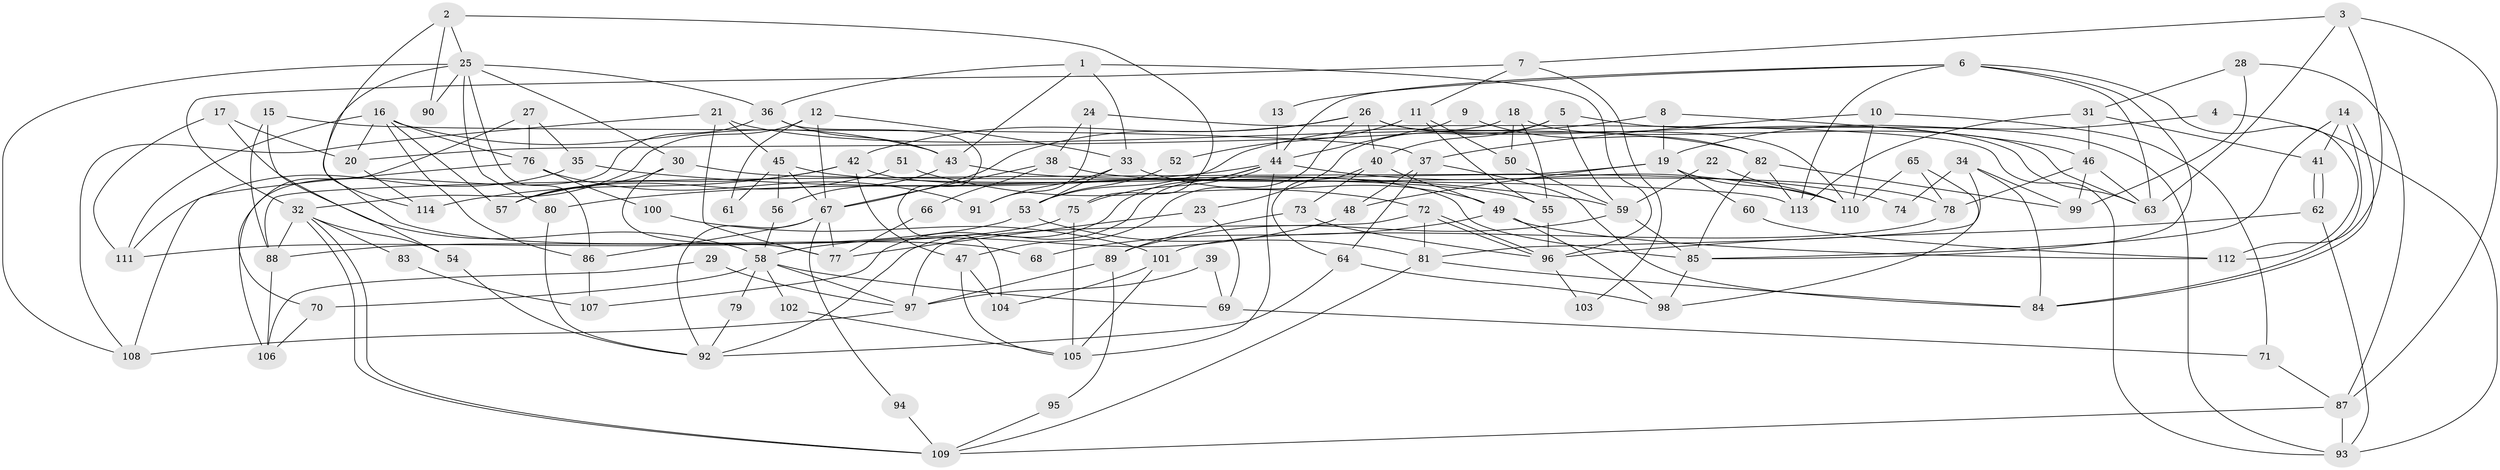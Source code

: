 // coarse degree distribution, {3: 0.1891891891891892, 6: 0.12162162162162163, 2: 0.14864864864864866, 7: 0.12162162162162163, 4: 0.12162162162162163, 8: 0.04054054054054054, 5: 0.17567567567567569, 10: 0.04054054054054054, 9: 0.02702702702702703, 12: 0.013513513513513514}
// Generated by graph-tools (version 1.1) at 2025/23/03/03/25 07:23:56]
// undirected, 114 vertices, 228 edges
graph export_dot {
graph [start="1"]
  node [color=gray90,style=filled];
  1;
  2;
  3;
  4;
  5;
  6;
  7;
  8;
  9;
  10;
  11;
  12;
  13;
  14;
  15;
  16;
  17;
  18;
  19;
  20;
  21;
  22;
  23;
  24;
  25;
  26;
  27;
  28;
  29;
  30;
  31;
  32;
  33;
  34;
  35;
  36;
  37;
  38;
  39;
  40;
  41;
  42;
  43;
  44;
  45;
  46;
  47;
  48;
  49;
  50;
  51;
  52;
  53;
  54;
  55;
  56;
  57;
  58;
  59;
  60;
  61;
  62;
  63;
  64;
  65;
  66;
  67;
  68;
  69;
  70;
  71;
  72;
  73;
  74;
  75;
  76;
  77;
  78;
  79;
  80;
  81;
  82;
  83;
  84;
  85;
  86;
  87;
  88;
  89;
  90;
  91;
  92;
  93;
  94;
  95;
  96;
  97;
  98;
  99;
  100;
  101;
  102;
  103;
  104;
  105;
  106;
  107;
  108;
  109;
  110;
  111;
  112;
  113;
  114;
  1 -- 36;
  1 -- 96;
  1 -- 33;
  1 -- 43;
  2 -- 25;
  2 -- 75;
  2 -- 90;
  2 -- 114;
  3 -- 112;
  3 -- 63;
  3 -- 7;
  3 -- 87;
  4 -- 19;
  4 -- 93;
  5 -- 40;
  5 -- 23;
  5 -- 59;
  5 -- 93;
  6 -- 85;
  6 -- 44;
  6 -- 13;
  6 -- 63;
  6 -- 112;
  6 -- 113;
  7 -- 11;
  7 -- 32;
  7 -- 103;
  8 -- 19;
  8 -- 53;
  8 -- 46;
  9 -- 44;
  9 -- 82;
  10 -- 37;
  10 -- 110;
  10 -- 71;
  11 -- 55;
  11 -- 50;
  11 -- 52;
  12 -- 67;
  12 -- 32;
  12 -- 33;
  12 -- 61;
  13 -- 44;
  14 -- 84;
  14 -- 84;
  14 -- 41;
  14 -- 85;
  15 -- 37;
  15 -- 54;
  15 -- 88;
  16 -- 111;
  16 -- 43;
  16 -- 20;
  16 -- 57;
  16 -- 76;
  16 -- 86;
  17 -- 20;
  17 -- 58;
  17 -- 111;
  18 -- 63;
  18 -- 20;
  18 -- 50;
  18 -- 55;
  19 -- 88;
  19 -- 48;
  19 -- 60;
  19 -- 110;
  20 -- 114;
  21 -- 82;
  21 -- 77;
  21 -- 45;
  21 -- 108;
  22 -- 110;
  22 -- 59;
  23 -- 77;
  23 -- 69;
  24 -- 93;
  24 -- 91;
  24 -- 38;
  25 -- 30;
  25 -- 108;
  25 -- 36;
  25 -- 68;
  25 -- 80;
  25 -- 86;
  25 -- 90;
  26 -- 47;
  26 -- 42;
  26 -- 40;
  26 -- 63;
  26 -- 67;
  26 -- 110;
  27 -- 70;
  27 -- 35;
  27 -- 76;
  28 -- 31;
  28 -- 99;
  28 -- 87;
  29 -- 106;
  29 -- 97;
  30 -- 57;
  30 -- 113;
  30 -- 77;
  31 -- 46;
  31 -- 113;
  31 -- 41;
  32 -- 109;
  32 -- 109;
  32 -- 54;
  32 -- 83;
  32 -- 88;
  33 -- 49;
  33 -- 53;
  33 -- 91;
  34 -- 84;
  34 -- 81;
  34 -- 74;
  34 -- 99;
  35 -- 111;
  35 -- 59;
  36 -- 43;
  36 -- 104;
  36 -- 106;
  37 -- 64;
  37 -- 84;
  37 -- 48;
  38 -- 67;
  38 -- 66;
  38 -- 78;
  39 -- 97;
  39 -- 69;
  40 -- 49;
  40 -- 64;
  40 -- 73;
  41 -- 62;
  41 -- 62;
  42 -- 85;
  42 -- 47;
  42 -- 57;
  42 -- 114;
  43 -- 55;
  43 -- 56;
  44 -- 110;
  44 -- 92;
  44 -- 75;
  44 -- 80;
  44 -- 105;
  44 -- 107;
  45 -- 67;
  45 -- 56;
  45 -- 61;
  45 -- 74;
  46 -- 63;
  46 -- 78;
  46 -- 99;
  47 -- 104;
  47 -- 105;
  48 -- 58;
  49 -- 98;
  49 -- 68;
  49 -- 112;
  50 -- 59;
  51 -- 72;
  51 -- 57;
  52 -- 53;
  53 -- 81;
  53 -- 111;
  54 -- 92;
  55 -- 96;
  56 -- 58;
  58 -- 97;
  58 -- 69;
  58 -- 70;
  58 -- 79;
  58 -- 102;
  59 -- 85;
  59 -- 89;
  60 -- 112;
  62 -- 93;
  62 -- 96;
  64 -- 92;
  64 -- 98;
  65 -- 78;
  65 -- 110;
  65 -- 98;
  66 -- 77;
  67 -- 86;
  67 -- 77;
  67 -- 92;
  67 -- 94;
  69 -- 71;
  70 -- 106;
  71 -- 87;
  72 -- 97;
  72 -- 96;
  72 -- 96;
  72 -- 81;
  73 -- 96;
  73 -- 89;
  75 -- 88;
  75 -- 105;
  76 -- 91;
  76 -- 100;
  76 -- 108;
  78 -- 101;
  79 -- 92;
  80 -- 92;
  81 -- 109;
  81 -- 84;
  82 -- 85;
  82 -- 99;
  82 -- 113;
  83 -- 107;
  85 -- 98;
  86 -- 107;
  87 -- 93;
  87 -- 109;
  88 -- 106;
  89 -- 95;
  89 -- 97;
  94 -- 109;
  95 -- 109;
  96 -- 103;
  97 -- 108;
  100 -- 101;
  101 -- 105;
  101 -- 104;
  102 -- 105;
}
